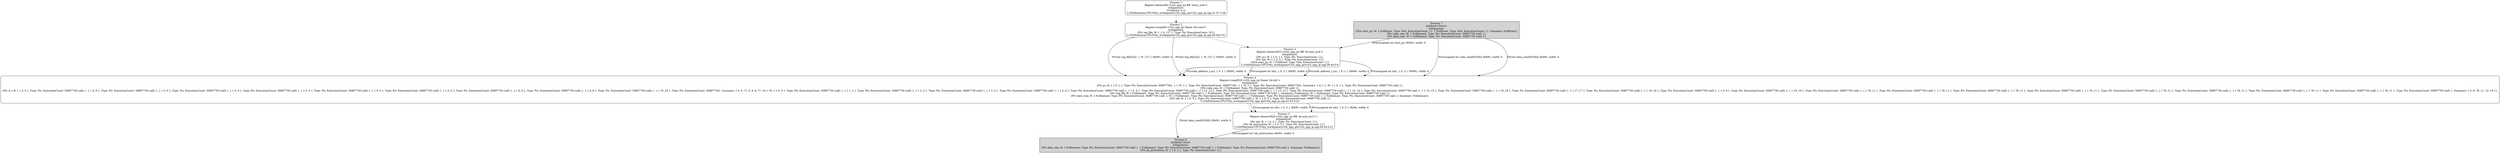 digraph G {
0[label="Process 1
Region<Atomic(R2 rv32i_npp_ip) BB 'entry_iso0'>
IoSignature:
{Unknown d_i}
C:/GitHub/nasa-CPU/Vitis_workspace/rv32i_npp_ip/rv32i_npp_ip.cpp:31-37:3-28", style="rounded", shape="box"];
1[label="Process 2
Region<Loop(R3 rv32i_npp_ip) Name 'for.cond'>
IoSignature:
{Ptr reg_file; W: { { 0..127 }, Type: Ptr, ExecutionCount: 32}}
C:/GitHub/nasa-CPU/Vitis_workspace/rv32i_npp_ip/rv32i_npp_ip.cpp:38-38:3-51", style="rounded", shape="box"];
2[label="Process 3
Region<Atomic(R15 rv32i_npp_ip) BB 'for.end_iso4'>
IoSignature:
{Ptr pc; W: { { 0..1 }, Type: Ptr, ExecutionCount: 1}},
{Ptr nbi; W: { { 0..3 }, Type: Ptr, ExecutionCount: 1}},
{SSA start_pc; R: { FullExact, Type: SSA, ExecutionCount: 1}}
C:/GitHub/nasa-CPU/Vitis_workspace/rv32i_npp_ip/rv32i_npp_ip.cpp:39-40:3-9", style="rounded", shape="box"];
3[label="Process 4
Region<Loop(R16 rv32i_npp_ip) Name 'do.hdr'>
IoSignature:
{Ptr pc; R: { { 0..1 }, Type: Ptr, ExecutionCount: 30897739}, { { ?0..1 }, Type: Ptr, ExecutionCount: 30897739}, { { ?0..1 }, Type: Ptr, ExecutionCount: 30897739}, Summary: { 0..1 }; W: { { 0..1 }, Type: Ptr, ExecutionCount: 30897739 (call) }},
{Ptr code_ram; R: { FullInexact, Type: Ptr, ExecutionCount: 30897739 (call) }},
{Ptr d_i; R: { { 0..0 }, Type: Ptr, ExecutionCount: 30897739 (call) }, { { 0..0 }, Type: Ptr, ExecutionCount: 30897739 (call) }, { { 0..0 }, Type: Ptr, ExecutionCount: 30897739 (call) }, { { 0..0 }, Type: Ptr, ExecutionCount: 30897739 (call) }, { { 0..0 }, Type: Ptr, ExecutionCount: 30897739 (call) }, { { 0..0 }, Type: Ptr, ExecutionCount: 30897739 (call) }, { { 0..0 }, Type: Ptr, ExecutionCount: 30897739 (call) }, { { 6..6 }, Type: Ptr, ExecutionCount: 30897739 (call) }, { { 6..6 }, Type: Ptr, ExecutionCount: 30897739 (call) }, { { ?0..19 }, Type: Ptr, ExecutionCount: 30897739}, Summary: { 0..0, ?1..5, 6..6, ?7..19 }; W: { { 0..0 }, Type: Ptr, ExecutionCount: 30897739 (call) }, { { 1..1 }, Type: Ptr, ExecutionCount: 30897739 (call) }, { { 2..2 }, Type: Ptr, ExecutionCount: 30897739 (call) }, { { 3..3 }, Type: Ptr, ExecutionCount: 30897739 (call) }, { { 4..4 }, Type: Ptr, ExecutionCount: 30897739 (call) }, { { 5..5 }, Type: Ptr, ExecutionCount: 30897739 (call) }, { { 12..12 }, Type: Ptr, ExecutionCount: 30897739 (call) }, { { 13..13 }, Type: Ptr, ExecutionCount: 30897739 (call) }, { { 14..14 }, Type: Ptr, ExecutionCount: 30897739 (call) }, { { 15..15 }, Type: Ptr, ExecutionCount: 30897739 (call) }, { { 18..18 }, Type: Ptr, ExecutionCount: 30897739 (call) }, { { 17..17 }, Type: Ptr, ExecutionCount: 30897739 (call) }, { { 16..16 }, Type: Ptr, ExecutionCount: 30897739 (call) }, { { 6..6 }, Type: Ptr, ExecutionCount: 30897739 (call) }, { { 19..19 }, Type: Ptr, ExecutionCount: 30897739 (call) }, { { ?8..11 }, Type: Ptr, ExecutionCount: 30897739 (call) }, { { ?8..11 }, Type: Ptr, ExecutionCount: 30897739 (call) }, { { ?8..11 }, Type: Ptr, ExecutionCount: 30897739 (call) }, { { ?8..11 }, Type: Ptr, ExecutionCount: 30897739 (call) }, { { ?8..11 }, Type: Ptr, ExecutionCount: 30897739 (call) }, { { ?8..11 }, Type: Ptr, ExecutionCount: 30897739 (call) }, { { ?8..11 }, Type: Ptr, ExecutionCount: 30897739 (call) }, { { ?8..11 }, Type: Ptr, ExecutionCount: 30897739 (call) }, Summary: { 0..6, ?8..11, 12..19 }},
{Ptr reg_file; R: { FullInexact, Type: Ptr, ExecutionCount: 30897739 (call) }, { FullInexact, Type: Ptr, ExecutionCount: 30897739 (call) }, Summary: FullInexact; W: { FullInexact, Type: Ptr, ExecutionCount: 30897739 (call) }},
{Ptr data_ram; R: { FullInexact, Type: Ptr, ExecutionCount: 30897739 (call) }; W: { FullInexact, Type: Ptr, ExecutionCount: 30897739 (call) }, { FullInexact, Type: Ptr, ExecutionCount: 30897739 (call) }, { FullInexact, Type: Ptr, ExecutionCount: 30897739 (call) }, Summary: FullInexact},
{Ptr nbi; R: { { 0..3 }, Type: Ptr, ExecutionCount: 30897739 (call) }; W: { { 0..3 }, Type: Ptr, ExecutionCount: 30897739 (call) }}
C:/GitHub/nasa-CPU/Vitis_workspace/rv32i_npp_ip/rv32i_npp_ip.cpp:41-53:3-22", style="rounded", shape="box"];
4[label="Process 5
Region<Atomic(R28 rv32i_npp_ip) BB 'do.end_iso11'>
IoSignature:
{Ptr nbi; R: { { 0..3 }, Type: Ptr, ExecutionCount: 1}},
{Ptr nb_instruction; W: { { 0..3 }, Type: Ptr, ExecutionCount: 1}}
C:/GitHub/nasa-CPU/Vitis_workspace/rv32i_npp_ip/rv32i_npp_ip.cpp:54-54:3-21", style="rounded", shape="box"];
5[label="Process 7
Artificial<Start>
IoSignature:
{SSA start_pc; W: { FullExact, Type: SSA, ExecutionCount: 1}, { FullExact, Type: SSA, ExecutionCount: 1}, Summary: FullExact},
{Ptr code_ram; W: { FullInexact, Type: Ptr, ExecutionCount: 30897739 (call) }},
{Ptr data_ram; W: { FullInexact, Type: Ptr, ExecutionCount: 30897739 (call) }}", style="filled" shape="box" fillcolor="lightgrey"];
6[label="Process 8
Artificial<End>
IoSignature:
{Ptr data_ram; R: { FullInexact, Type: Ptr, ExecutionCount: 30897739 (call) }, { FullInexact, Type: Ptr, ExecutionCount: 30897739 (call) }, { FullInexact, Type: Ptr, ExecutionCount: 30897739 (call) }, Summary: FullInexact},
{Ptr nb_instruction; R: { { 0..3 }, Type: Ptr, ExecutionCount: 1}}", style="filled" shape="box" fillcolor="lightgrey"];
0->1 [style="dashed"];
1->2 [style="dashed"];
2->3 [style="dashed"];
3->4 [style="dashed"];
2->3 [label="Ptr(code_address_t pc), { 0..1 } (RAW), width: 0"];
1->3 [label="Ptr(int reg_file[32]), { ?0..127 } (RAW), width: 0"];
2->3 [label="Ptr(unsigned int nbi), { 0..3 } (RAW), width: 0"];
2->3 [label="Ptr(code_address_t pc), { 0..1 } (WAW), width: 0"];
1->3 [label="Ptr(int reg_file[32]), { ?0..127 } (WAW), width: 0"];
2->3 [label="Ptr(unsigned int nbi), { 0..3 } (WAW), width: 0"];
3->4 [label="Ptr(unsigned int nbi), { 0..3 } (RAW), width: 0"];
3->4 [label="Ptr(unsigned int nbi), { 0..3 } (RAR), width: 0"];
5->2 [label="SSA(unsigned int start_pc) (RAW), width: 0"];
5->3 [label="Ptr(unsigned int code_ram[65536]) (RAW), width: 0"];
3->6 [label="Ptr(int data_ram[65536]) (RAW), width: 0"];
5->3 [label="Ptr(int data_ram[65536]) (RAW), width: 0"];
4->6 [label="Ptr(unsigned int *nb_instruction) (RAW), width: 0"];
}
